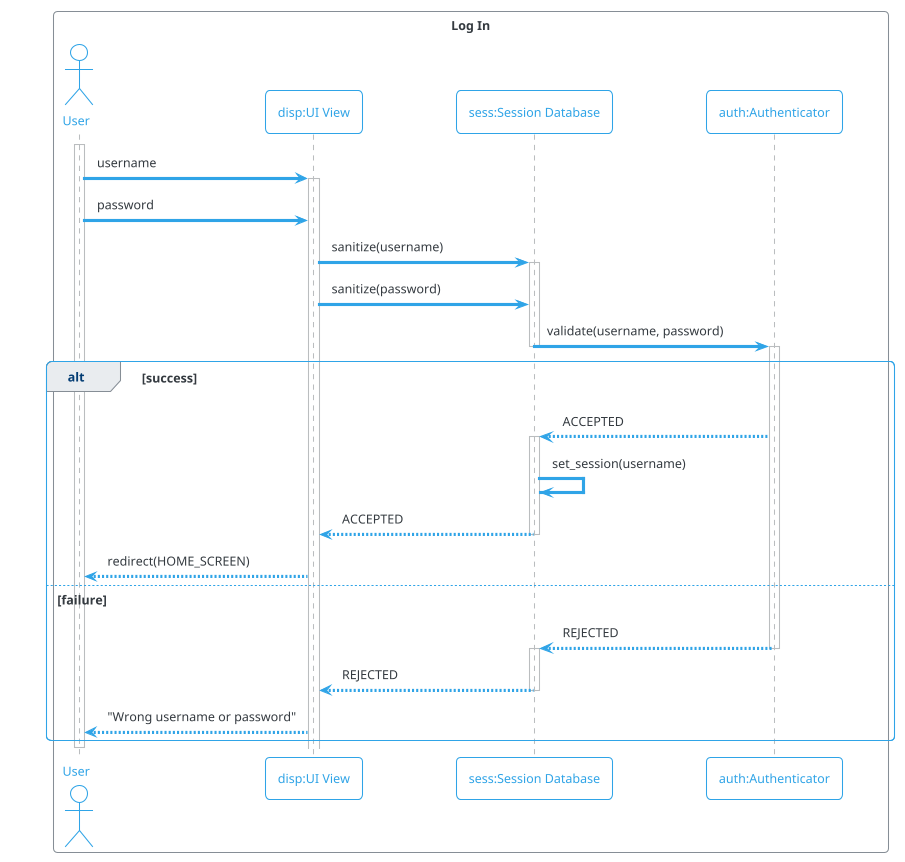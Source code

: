 @startuml login
!theme cerulean-outline
box "Log In"
actor "User" as user
participant "disp:UI View" as disp
participant "sess:Session Database" as sess
participant "auth:Authenticator" as auth
end box
activate user
user -> disp ++ : username
user -> disp : password
disp -> sess ++ : sanitize(username)
disp -> sess : sanitize(password)
sess -> auth --++ : validate(username, password)
alt success
  auth --> sess ++ : ACCEPTED
  sess -> sess : set_session(username)
  sess --> disp -- : ACCEPTED
  disp --> user : redirect(HOME_SCREEN)
else failure
  auth --> sess --++ : REJECTED
  sess --> disp -- : REJECTED
  disp --> user : "Wrong username or password"
end
deactivate user
@enduml